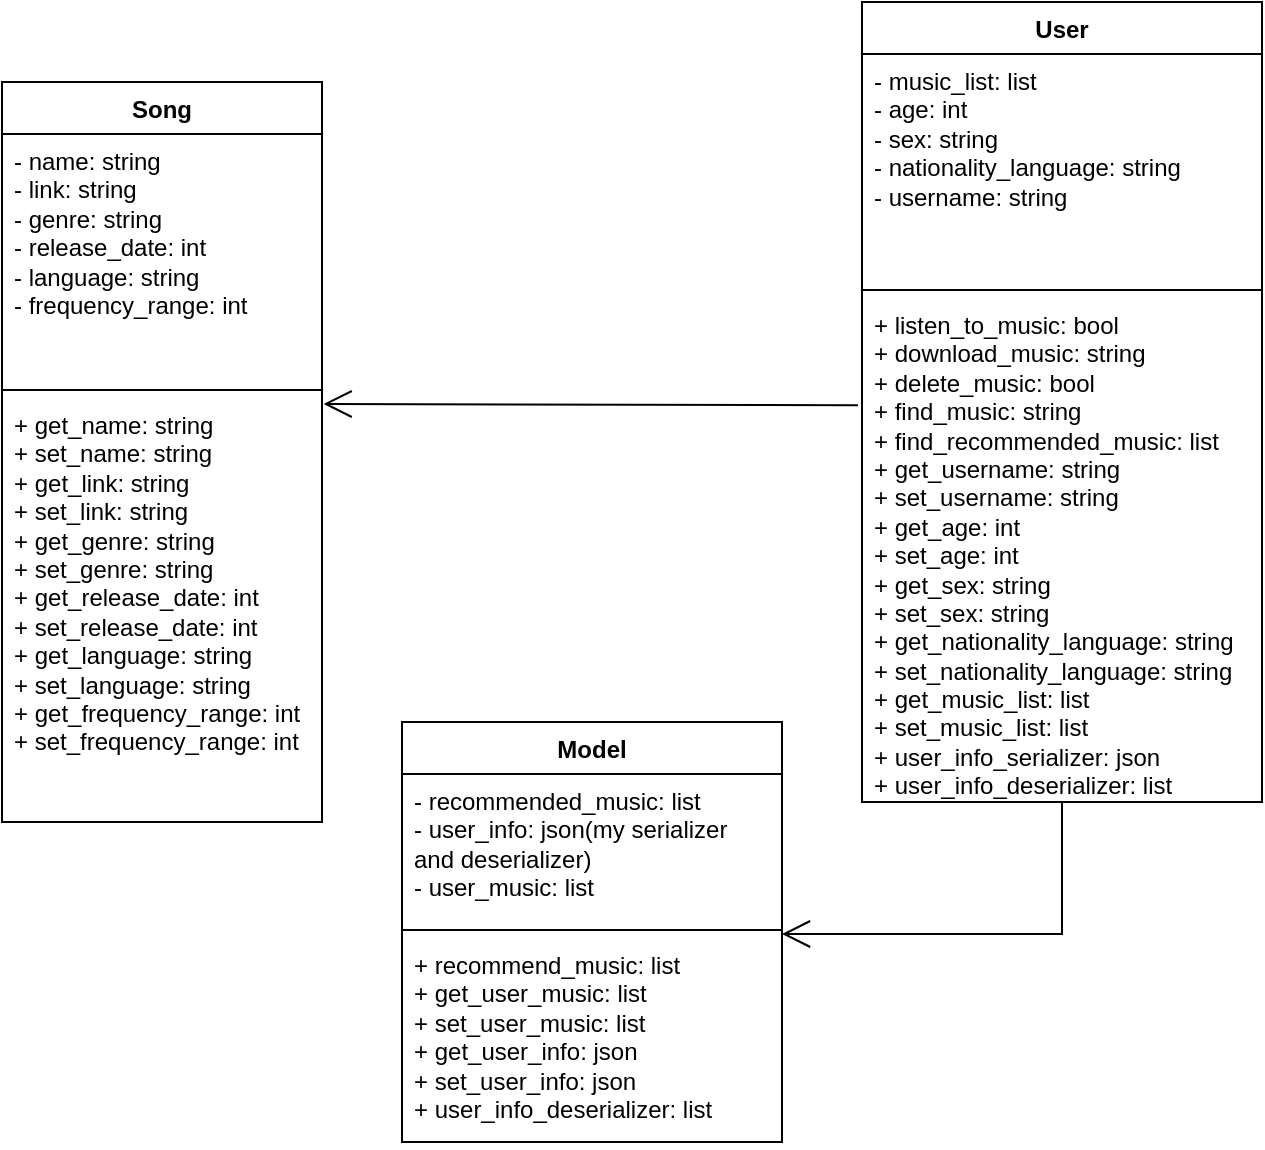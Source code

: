 <mxfile version="21.0.6" type="device"><diagram name="Страница 1" id="GB-WRXQw8fqhLDx60VcN"><mxGraphModel dx="1050" dy="581" grid="1" gridSize="10" guides="1" tooltips="1" connect="1" arrows="1" fold="1" page="1" pageScale="1" pageWidth="827" pageHeight="1169" math="0" shadow="0"><root><mxCell id="0"/><mxCell id="1" parent="0"/><mxCell id="lzeVwxSLbsbc4gcX43Xq-1" value="User" style="swimlane;fontStyle=1;align=center;verticalAlign=top;childLayout=stackLayout;horizontal=1;startSize=26;horizontalStack=0;resizeParent=1;resizeParentMax=0;resizeLast=0;collapsible=1;marginBottom=0;whiteSpace=wrap;html=1;" parent="1" vertex="1"><mxGeometry x="480" y="40" width="200" height="400" as="geometry"/></mxCell><mxCell id="lzeVwxSLbsbc4gcX43Xq-2" value="- music_list: list&lt;br&gt;- age: int&lt;br&gt;- sex: string&lt;br&gt;- nationality_language: string&lt;br&gt;- username: string" style="text;strokeColor=none;fillColor=none;align=left;verticalAlign=top;spacingLeft=4;spacingRight=4;overflow=hidden;rotatable=0;points=[[0,0.5],[1,0.5]];portConstraint=eastwest;whiteSpace=wrap;html=1;" parent="lzeVwxSLbsbc4gcX43Xq-1" vertex="1"><mxGeometry y="26" width="200" height="114" as="geometry"/></mxCell><mxCell id="lzeVwxSLbsbc4gcX43Xq-3" value="" style="line;strokeWidth=1;fillColor=none;align=left;verticalAlign=middle;spacingTop=-1;spacingLeft=3;spacingRight=3;rotatable=0;labelPosition=right;points=[];portConstraint=eastwest;strokeColor=inherit;" parent="lzeVwxSLbsbc4gcX43Xq-1" vertex="1"><mxGeometry y="140" width="200" height="8" as="geometry"/></mxCell><mxCell id="lzeVwxSLbsbc4gcX43Xq-4" value="+ listen_to_music: bool&lt;br&gt;+ download_music: string&lt;br&gt;+ delete_music: bool&lt;br&gt;+ find_music: string&lt;br&gt;+ find_recommended_music: list&lt;br&gt;+ get_username: string&lt;br style=&quot;border-color: var(--border-color);&quot;&gt;+ set_username: string&lt;br style=&quot;border-color: var(--border-color);&quot;&gt;+ get_age: int&lt;br style=&quot;border-color: var(--border-color);&quot;&gt;+ set_age: int&lt;br style=&quot;border-color: var(--border-color);&quot;&gt;+ get_sex: string&lt;br style=&quot;border-color: var(--border-color);&quot;&gt;+ set_sex: string&lt;br style=&quot;border-color: var(--border-color);&quot;&gt;+ get_nationality_language: string&lt;br style=&quot;border-color: var(--border-color);&quot;&gt;+ set_nationality_language: string&lt;br&gt;+ get_music_list: list&lt;br&gt;+ set_music_list: list&lt;br&gt;+ user_info_serializer: json&lt;br&gt;+ user_info_deserializer: list" style="text;strokeColor=none;fillColor=none;align=left;verticalAlign=top;spacingLeft=4;spacingRight=4;overflow=hidden;rotatable=0;points=[[0,0.5],[1,0.5]];portConstraint=eastwest;whiteSpace=wrap;html=1;" parent="lzeVwxSLbsbc4gcX43Xq-1" vertex="1"><mxGeometry y="148" width="200" height="252" as="geometry"/></mxCell><mxCell id="lzeVwxSLbsbc4gcX43Xq-5" value="Song" style="swimlane;fontStyle=1;align=center;verticalAlign=top;childLayout=stackLayout;horizontal=1;startSize=26;horizontalStack=0;resizeParent=1;resizeParentMax=0;resizeLast=0;collapsible=1;marginBottom=0;whiteSpace=wrap;html=1;" parent="1" vertex="1"><mxGeometry x="50" y="80" width="160" height="370" as="geometry"/></mxCell><mxCell id="lzeVwxSLbsbc4gcX43Xq-6" value="- name: string&lt;br&gt;- link: string&lt;br&gt;- genre: string&lt;br&gt;- release_date: int&lt;br&gt;- language: string&lt;br&gt;- frequency_range: int&lt;br&gt;&amp;nbsp;" style="text;strokeColor=none;fillColor=none;align=left;verticalAlign=top;spacingLeft=4;spacingRight=4;overflow=hidden;rotatable=0;points=[[0,0.5],[1,0.5]];portConstraint=eastwest;whiteSpace=wrap;html=1;" parent="lzeVwxSLbsbc4gcX43Xq-5" vertex="1"><mxGeometry y="26" width="160" height="124" as="geometry"/></mxCell><mxCell id="lzeVwxSLbsbc4gcX43Xq-7" value="" style="line;strokeWidth=1;fillColor=none;align=left;verticalAlign=middle;spacingTop=-1;spacingLeft=3;spacingRight=3;rotatable=0;labelPosition=right;points=[];portConstraint=eastwest;strokeColor=inherit;" parent="lzeVwxSLbsbc4gcX43Xq-5" vertex="1"><mxGeometry y="150" width="160" height="8" as="geometry"/></mxCell><mxCell id="lzeVwxSLbsbc4gcX43Xq-8" value="+ get_name: string&lt;br&gt;+ set_name: string&lt;br&gt;+ get_link: string&lt;br style=&quot;border-color: var(--border-color);&quot;&gt;+ set_link: string&lt;br&gt;+ get_genre: string&lt;br style=&quot;border-color: var(--border-color);&quot;&gt;+ set_genre: string&lt;br&gt;+ get_release_date: int&lt;br style=&quot;border-color: var(--border-color);&quot;&gt;+ set_release_date: int&lt;br&gt;+ get_language: string&lt;br style=&quot;border-color: var(--border-color);&quot;&gt;+ set_language: string&lt;br&gt;+ get_frequency_range: int&lt;br style=&quot;border-color: var(--border-color);&quot;&gt;+ set_frequency_range: int" style="text;strokeColor=none;fillColor=none;align=left;verticalAlign=top;spacingLeft=4;spacingRight=4;overflow=hidden;rotatable=0;points=[[0,0.5],[1,0.5]];portConstraint=eastwest;whiteSpace=wrap;html=1;" parent="lzeVwxSLbsbc4gcX43Xq-5" vertex="1"><mxGeometry y="158" width="160" height="212" as="geometry"/></mxCell><mxCell id="Adwvi9qQ3f-athNd-nhF-1" value="" style="endArrow=open;endFill=1;endSize=12;html=1;rounded=0;exitX=-0.01;exitY=0.213;exitDx=0;exitDy=0;exitPerimeter=0;entryX=1.005;entryY=0.014;entryDx=0;entryDy=0;entryPerimeter=0;" parent="1" source="lzeVwxSLbsbc4gcX43Xq-4" target="lzeVwxSLbsbc4gcX43Xq-8" edge="1"><mxGeometry width="160" relative="1" as="geometry"><mxPoint x="290" y="240" as="sourcePoint"/><mxPoint x="220" y="240" as="targetPoint"/></mxGeometry></mxCell><mxCell id="Do6hYTUHLLm1dQSmMOBP-1" value="Model" style="swimlane;fontStyle=1;align=center;verticalAlign=top;childLayout=stackLayout;horizontal=1;startSize=26;horizontalStack=0;resizeParent=1;resizeParentMax=0;resizeLast=0;collapsible=1;marginBottom=0;whiteSpace=wrap;html=1;" parent="1" vertex="1"><mxGeometry x="250" y="400" width="190" height="210" as="geometry"/></mxCell><mxCell id="Do6hYTUHLLm1dQSmMOBP-2" value="- recommended_music: list&lt;br&gt;- user_info: json(my serializer and deserializer)&lt;br&gt;- user_music: list" style="text;strokeColor=none;fillColor=none;align=left;verticalAlign=top;spacingLeft=4;spacingRight=4;overflow=hidden;rotatable=0;points=[[0,0.5],[1,0.5]];portConstraint=eastwest;whiteSpace=wrap;html=1;" parent="Do6hYTUHLLm1dQSmMOBP-1" vertex="1"><mxGeometry y="26" width="190" height="74" as="geometry"/></mxCell><mxCell id="Do6hYTUHLLm1dQSmMOBP-3" value="" style="line;strokeWidth=1;fillColor=none;align=left;verticalAlign=middle;spacingTop=-1;spacingLeft=3;spacingRight=3;rotatable=0;labelPosition=right;points=[];portConstraint=eastwest;strokeColor=inherit;" parent="Do6hYTUHLLm1dQSmMOBP-1" vertex="1"><mxGeometry y="100" width="190" height="8" as="geometry"/></mxCell><mxCell id="Do6hYTUHLLm1dQSmMOBP-4" value="+ recommend_music: list&lt;br&gt;+ get_user_music: list&lt;br&gt;+ set_user_music: list&lt;br&gt;+ get_user_info: json&lt;br&gt;+ set_user_info: json&lt;br&gt;+ user_info_deserializer: list" style="text;strokeColor=none;fillColor=none;align=left;verticalAlign=top;spacingLeft=4;spacingRight=4;overflow=hidden;rotatable=0;points=[[0,0.5],[1,0.5]];portConstraint=eastwest;whiteSpace=wrap;html=1;" parent="Do6hYTUHLLm1dQSmMOBP-1" vertex="1"><mxGeometry y="108" width="190" height="102" as="geometry"/></mxCell><mxCell id="282H2s3szjZbHIdH7gGi-1" value="" style="endArrow=open;endFill=1;endSize=12;html=1;rounded=0;exitX=0.5;exitY=1;exitDx=0;exitDy=0;exitPerimeter=0;" edge="1" parent="1" source="lzeVwxSLbsbc4gcX43Xq-4"><mxGeometry width="160" relative="1" as="geometry"><mxPoint x="500" y="500" as="sourcePoint"/><mxPoint x="440" y="506" as="targetPoint"/><Array as="points"><mxPoint x="580" y="506"/></Array></mxGeometry></mxCell></root></mxGraphModel></diagram></mxfile>